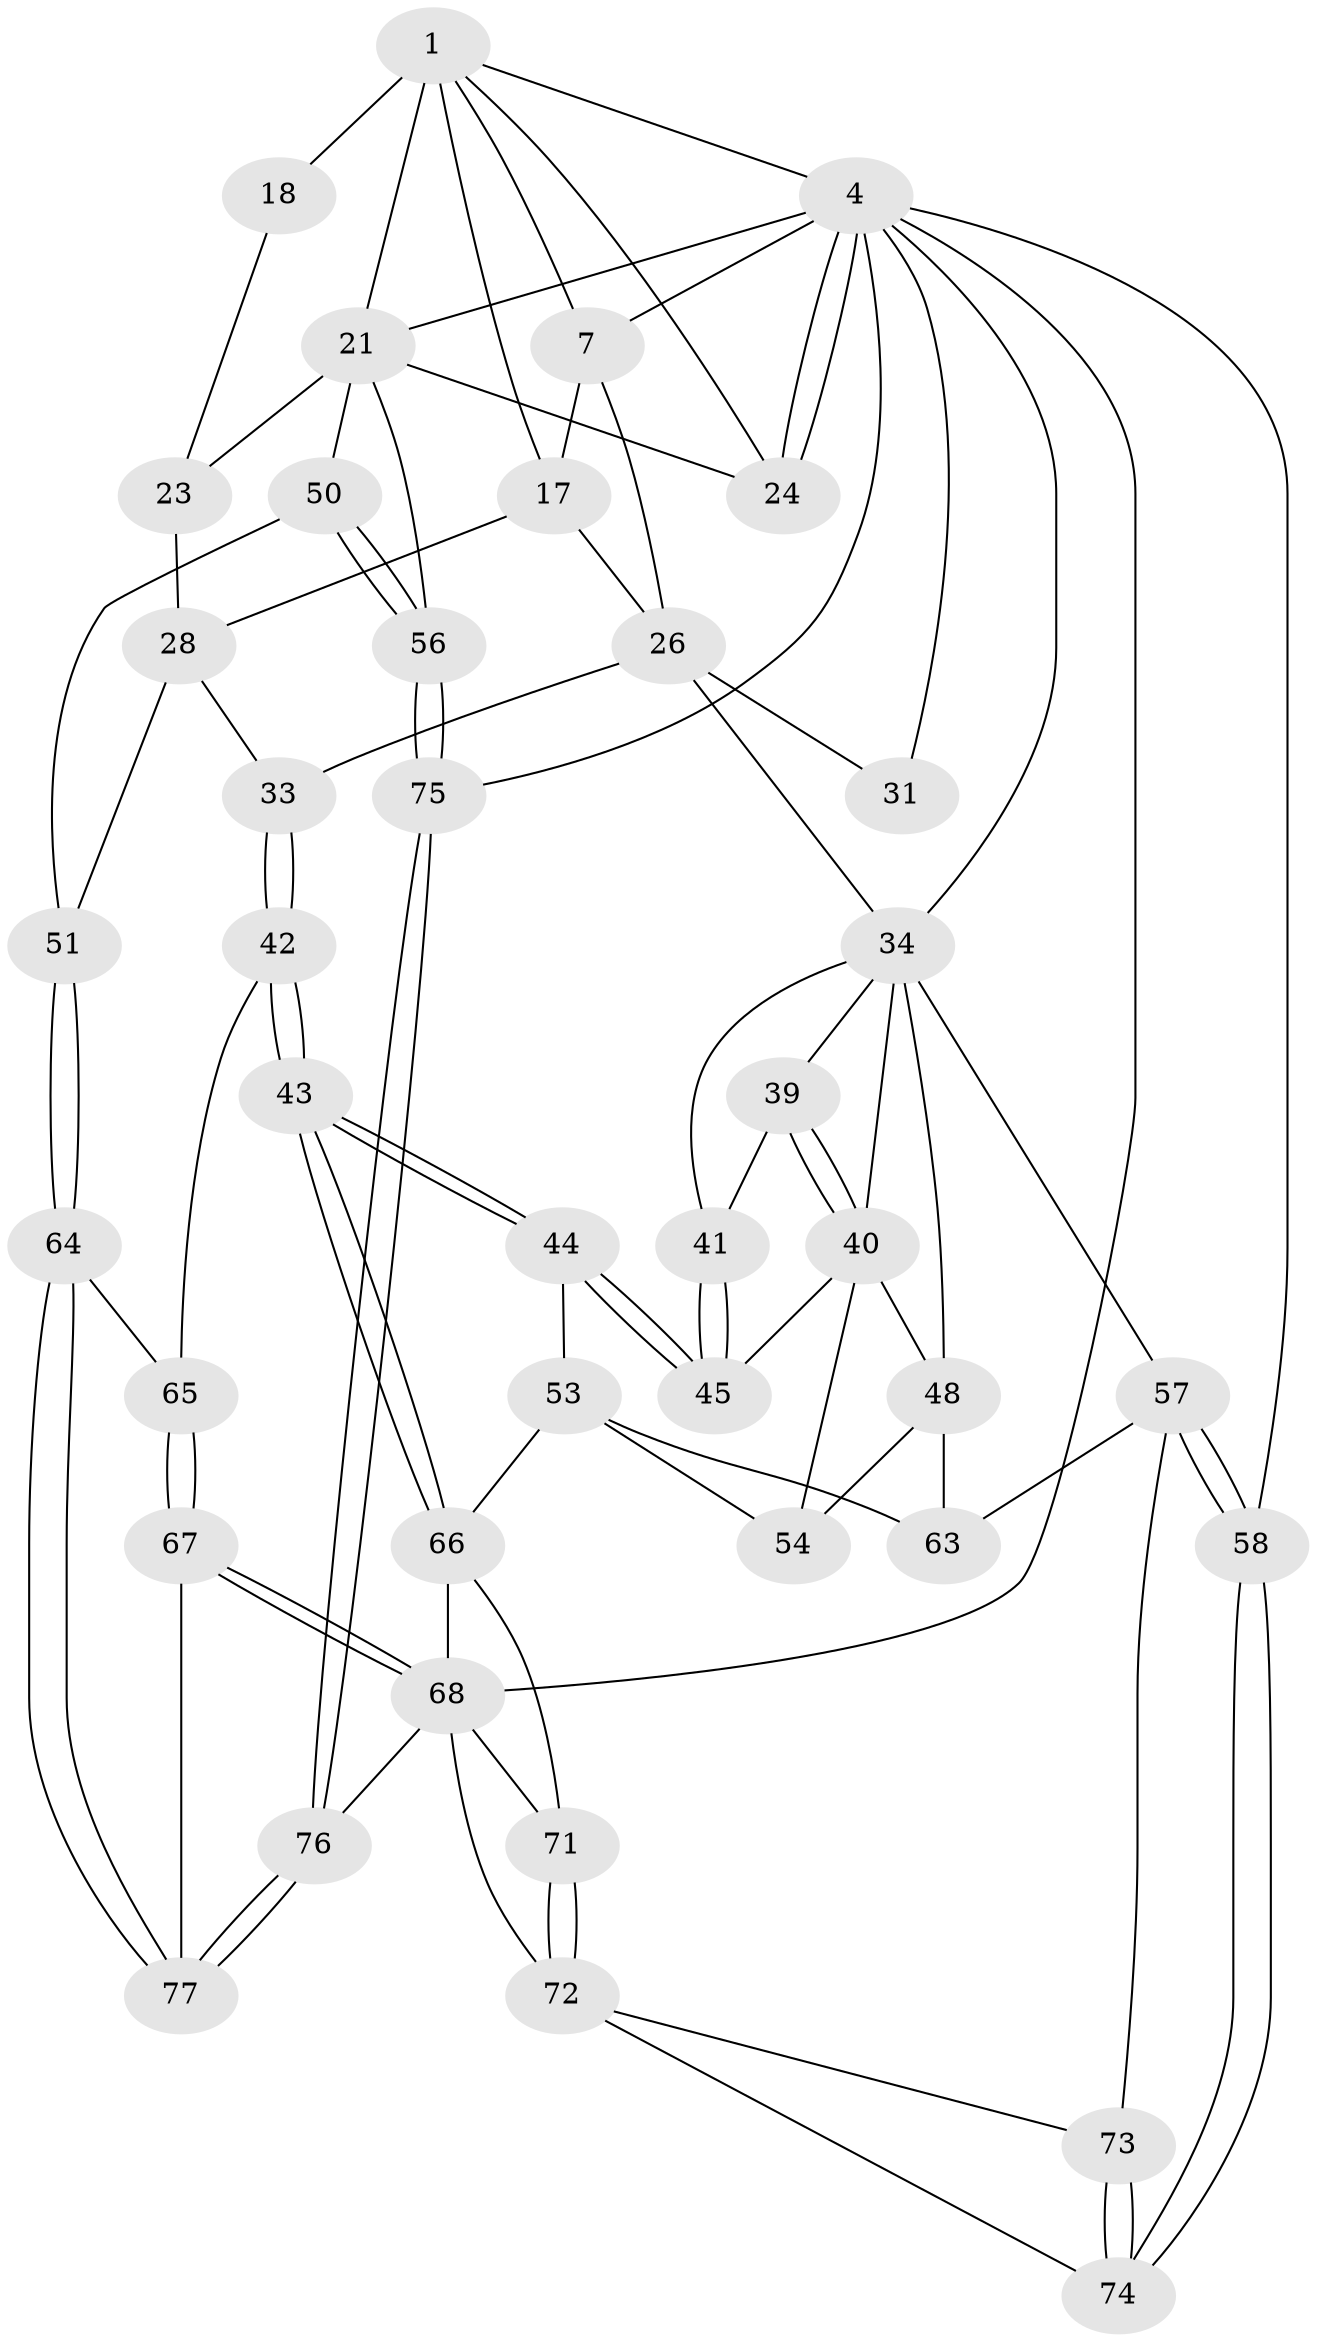 // original degree distribution, {3: 0.036585365853658534, 4: 0.23170731707317074, 5: 0.5, 6: 0.23170731707317074}
// Generated by graph-tools (version 1.1) at 2025/28/03/15/25 16:28:11]
// undirected, 41 vertices, 96 edges
graph export_dot {
graph [start="1"]
  node [color=gray90,style=filled];
  1 [pos="+0.8239521040476594+0",super="+2+10"];
  4 [pos="+1+0",super="+5+78"];
  7 [pos="+0+0",super="+8"];
  17 [pos="+0.556798816036995+0.18072549307836924",super="+25"];
  18 [pos="+0.720404591244027+0.20579927929438324",super="+19"];
  21 [pos="+0.9299212232761943+0.39901324217614986",super="+55+22"];
  23 [pos="+0.7584730527187135+0.3615401312448506",super="+27"];
  24 [pos="+1+0.3858896522716708"];
  26 [pos="+0.380962055908114+0.221971763264102",super="+29"];
  28 [pos="+0.53021938704842+0.4023397002829573",super="+32"];
  31 [pos="+0.10976499899379862+0.20450269572817217"];
  33 [pos="+0.42819101963500544+0.4844863303180005"];
  34 [pos="+0.1656730558823487+0.3559525233988395",super="+37+35"];
  39 [pos="+0.17874137021458497+0.40681608915118034"];
  40 [pos="+0.14992987090649934+0.4330946578750806",super="+46"];
  41 [pos="+0.24410081665567418+0.4189667553204131"];
  42 [pos="+0.40852316978090275+0.5187422086631802"];
  43 [pos="+0.3608099527091171+0.553720412942819"];
  44 [pos="+0.34112150423091825+0.548848391635898"];
  45 [pos="+0.23530043949857815+0.46362575506886416"];
  48 [pos="+0.028193825543334834+0.5330398985059814",super="+60"];
  50 [pos="+0.7025835359461394+0.6635238033364933"];
  51 [pos="+0.6949942509880285+0.6636799748684754"];
  53 [pos="+0.26010190998002203+0.561682429624884",super="+62"];
  54 [pos="+0.19032033822342723+0.5609851757170845"];
  56 [pos="+0.7562239587844635+0.6876198848298007"];
  57 [pos="+0+0.5241386890891904",super="+70"];
  58 [pos="+0+0.9921054221050547"];
  63 [pos="+0.16541474184730715+0.6937914203813041"];
  64 [pos="+0.6710692663667525+0.6805326503898074"];
  65 [pos="+0.49426695072806903+0.625887846372904"];
  66 [pos="+0.3112084521734252+0.7850684765766042",super="+69"];
  67 [pos="+0.43552862111768215+0.811964208055097"];
  68 [pos="+0.4114159884041394+0.8263645128689092",super="+80"];
  71 [pos="+0.3166123534191215+0.8305003758539494"];
  72 [pos="+0.15888550389304204+0.8697942247719015",super="+79"];
  73 [pos="+0.08232115002910541+0.7466068938584913"];
  74 [pos="+0+0.8814093836853083"];
  75 [pos="+1+1"];
  76 [pos="+0.7388411187840793+1"];
  77 [pos="+0.6165266312655259+0.7544445890981253"];
  1 -- 18 [weight=3];
  1 -- 4;
  1 -- 21;
  1 -- 24;
  1 -- 17;
  1 -- 7;
  4 -- 24;
  4 -- 24;
  4 -- 34;
  4 -- 7;
  4 -- 58;
  4 -- 31;
  4 -- 68;
  4 -- 75;
  4 -- 21;
  7 -- 26;
  7 -- 17;
  17 -- 26;
  17 -- 28;
  18 -- 23;
  21 -- 24;
  21 -- 56;
  21 -- 50;
  21 -- 23;
  23 -- 28 [weight=2];
  26 -- 33;
  26 -- 34;
  26 -- 31;
  28 -- 33;
  28 -- 51;
  33 -- 42;
  33 -- 42;
  34 -- 48;
  34 -- 40;
  34 -- 57;
  34 -- 41;
  34 -- 39;
  39 -- 40;
  39 -- 40;
  39 -- 41;
  40 -- 48;
  40 -- 45;
  40 -- 54;
  41 -- 45;
  41 -- 45;
  42 -- 43;
  42 -- 43;
  42 -- 65;
  43 -- 44;
  43 -- 44;
  43 -- 66;
  43 -- 66;
  44 -- 45;
  44 -- 45;
  44 -- 53;
  48 -- 54;
  48 -- 63;
  50 -- 51;
  50 -- 56;
  50 -- 56;
  51 -- 64;
  51 -- 64;
  53 -- 54;
  53 -- 66;
  53 -- 63;
  56 -- 75;
  56 -- 75;
  57 -- 58;
  57 -- 58;
  57 -- 73;
  57 -- 63;
  58 -- 74;
  58 -- 74;
  64 -- 65;
  64 -- 77;
  64 -- 77;
  65 -- 67;
  65 -- 67;
  66 -- 68;
  66 -- 71;
  67 -- 68;
  67 -- 68;
  67 -- 77;
  68 -- 71;
  68 -- 76;
  68 -- 72;
  71 -- 72;
  71 -- 72;
  72 -- 73;
  72 -- 74;
  73 -- 74;
  73 -- 74;
  75 -- 76;
  75 -- 76;
  76 -- 77;
  76 -- 77;
}
